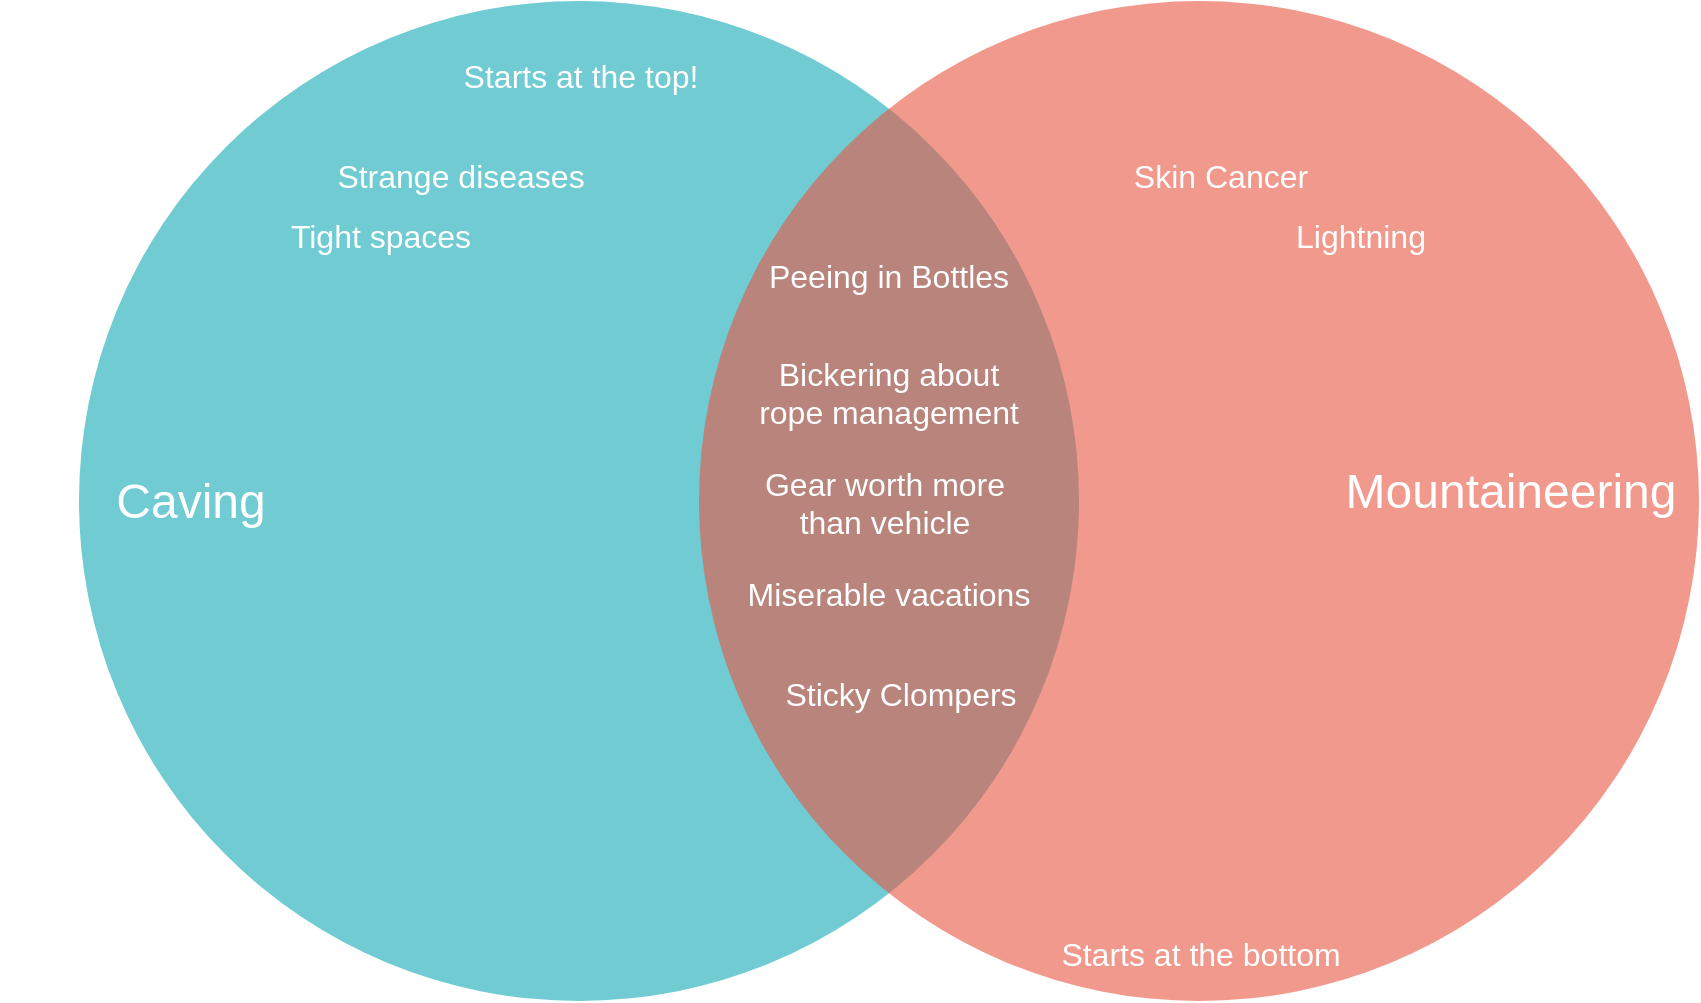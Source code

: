 <mxfile version="12.6.8" type="github"><diagram id="3228e29e-7158-1315-38df-8450db1d8a1d" name="Page-1"><mxGraphModel dx="1112" dy="849" grid="1" gridSize="10" guides="1" tooltips="1" connect="1" arrows="1" fold="1" page="1" pageScale="1" pageWidth="1169" pageHeight="827" background="#ffffff" math="0" shadow="0"><root><mxCell id="0"/><mxCell id="1" parent="0"/><mxCell id="21532" value="" style="ellipse;fillColor=#12AAB5;opacity=60;strokeColor=none;html=1;fontColor=#FFFFFF;" parent="1" vertex="1"><mxGeometry x="179.5" y="18.5" width="500" height="500" as="geometry"/></mxCell><mxCell id="21533" value="" style="ellipse;fillColor=#e85642;opacity=60;strokeColor=none;html=1;fontColor=#FFFFFF;" parent="1" vertex="1"><mxGeometry x="489.5" y="18.5" width="500" height="500" as="geometry"/></mxCell><mxCell id="21534" value="Caving" style="text;fontSize=24;align=center;verticalAlign=middle;html=1;fontColor=#FFFFFF;" parent="1" vertex="1"><mxGeometry x="140" y="233.5" width="190" height="70" as="geometry"/></mxCell><mxCell id="21535" value="Mountaineering" style="text;fontSize=24;align=center;verticalAlign=middle;html=1;fontColor=#FFFFFF;" parent="1" vertex="1"><mxGeometry x="799.5" y="228.5" width="190" height="70" as="geometry"/></mxCell><mxCell id="21537" value="Peeing in Bottles" style="text;align=center;html=1;fontColor=#FFFFFF;fontSize=16;" parent="1" vertex="1"><mxGeometry x="564" y="140" width="40" height="40" as="geometry"/></mxCell><mxCell id="21538" value="Starts at the top!" style="text;align=center;html=1;fontColor=#FFFFFF;fontSize=16;" parent="1" vertex="1"><mxGeometry x="409.5" y="40" width="40" height="40" as="geometry"/></mxCell><mxCell id="21539" value="Starts at the bottom" style="text;align=center;html=1;fontColor=#FFFFFF;fontSize=16;" parent="1" vertex="1"><mxGeometry x="719.5" y="478.5" width="40" height="40" as="geometry"/></mxCell><mxCell id="21540" value="Sticky Clompers" style="text;align=center;html=1;fontColor=#FFFFFF;fontSize=16;" parent="1" vertex="1"><mxGeometry x="569.5" y="348.5" width="40" height="40" as="geometry"/></mxCell><mxCell id="k5Q_1SbnG-4EYqc-haiw-21540" value="&lt;div&gt;Bickering about &lt;br&gt;&lt;/div&gt;&lt;div&gt;rope management&lt;/div&gt;" style="text;align=center;html=1;fontColor=#FFFFFF;fontSize=16;" vertex="1" parent="1"><mxGeometry x="564" y="188.5" width="40" height="40" as="geometry"/></mxCell><mxCell id="k5Q_1SbnG-4EYqc-haiw-21542" value="&lt;div&gt;Gear worth more &lt;br&gt;&lt;/div&gt;&lt;div&gt;than vehicle&lt;/div&gt;" style="text;align=center;html=1;fontColor=#FFFFFF;fontSize=16;" vertex="1" parent="1"><mxGeometry x="560" y="243.5" width="44" height="40" as="geometry"/></mxCell><mxCell id="k5Q_1SbnG-4EYqc-haiw-21544" value="Miserable vacations" style="text;align=center;html=1;fontColor=#FFFFFF;fontSize=16;" vertex="1" parent="1"><mxGeometry x="562" y="298.5" width="44" height="40" as="geometry"/></mxCell><mxCell id="k5Q_1SbnG-4EYqc-haiw-21545" value="Skin Cancer" style="text;align=center;html=1;fontColor=#FFFFFF;fontSize=16;" vertex="1" parent="1"><mxGeometry x="730" y="90" width="40" height="40" as="geometry"/></mxCell><mxCell id="k5Q_1SbnG-4EYqc-haiw-21546" value="Strange diseases" style="text;align=center;html=1;fontColor=#FFFFFF;fontSize=16;" vertex="1" parent="1"><mxGeometry x="350" y="90" width="40" height="40" as="geometry"/></mxCell><mxCell id="k5Q_1SbnG-4EYqc-haiw-21547" value="Tight spaces" style="text;align=center;html=1;fontColor=#FFFFFF;fontSize=16;" vertex="1" parent="1"><mxGeometry x="310" y="120" width="40" height="40" as="geometry"/></mxCell><mxCell id="k5Q_1SbnG-4EYqc-haiw-21548" value="Lightning" style="text;align=center;html=1;fontColor=#FFFFFF;fontSize=16;" vertex="1" parent="1"><mxGeometry x="799.5" y="120" width="40" height="40" as="geometry"/></mxCell></root></mxGraphModel></diagram></mxfile>